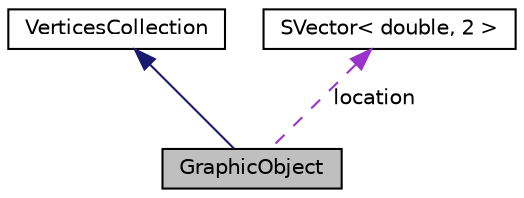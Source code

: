 digraph "GraphicObject"
{
  edge [fontname="Helvetica",fontsize="10",labelfontname="Helvetica",labelfontsize="10"];
  node [fontname="Helvetica",fontsize="10",shape=record];
  Node4 [label="GraphicObject",height=0.2,width=0.4,color="black", fillcolor="grey75", style="filled", fontcolor="black"];
  Node5 -> Node4 [dir="back",color="midnightblue",fontsize="10",style="solid",fontname="Helvetica"];
  Node5 [label="VerticesCollection",height=0.2,width=0.4,color="black", fillcolor="white", style="filled",URL="$classVerticesCollection.html"];
  Node6 -> Node4 [dir="back",color="darkorchid3",fontsize="10",style="dashed",label=" location" ,fontname="Helvetica"];
  Node6 [label="SVector\< double, 2 \>",height=0.2,width=0.4,color="black", fillcolor="white", style="filled",URL="$classSVector.html"];
}
